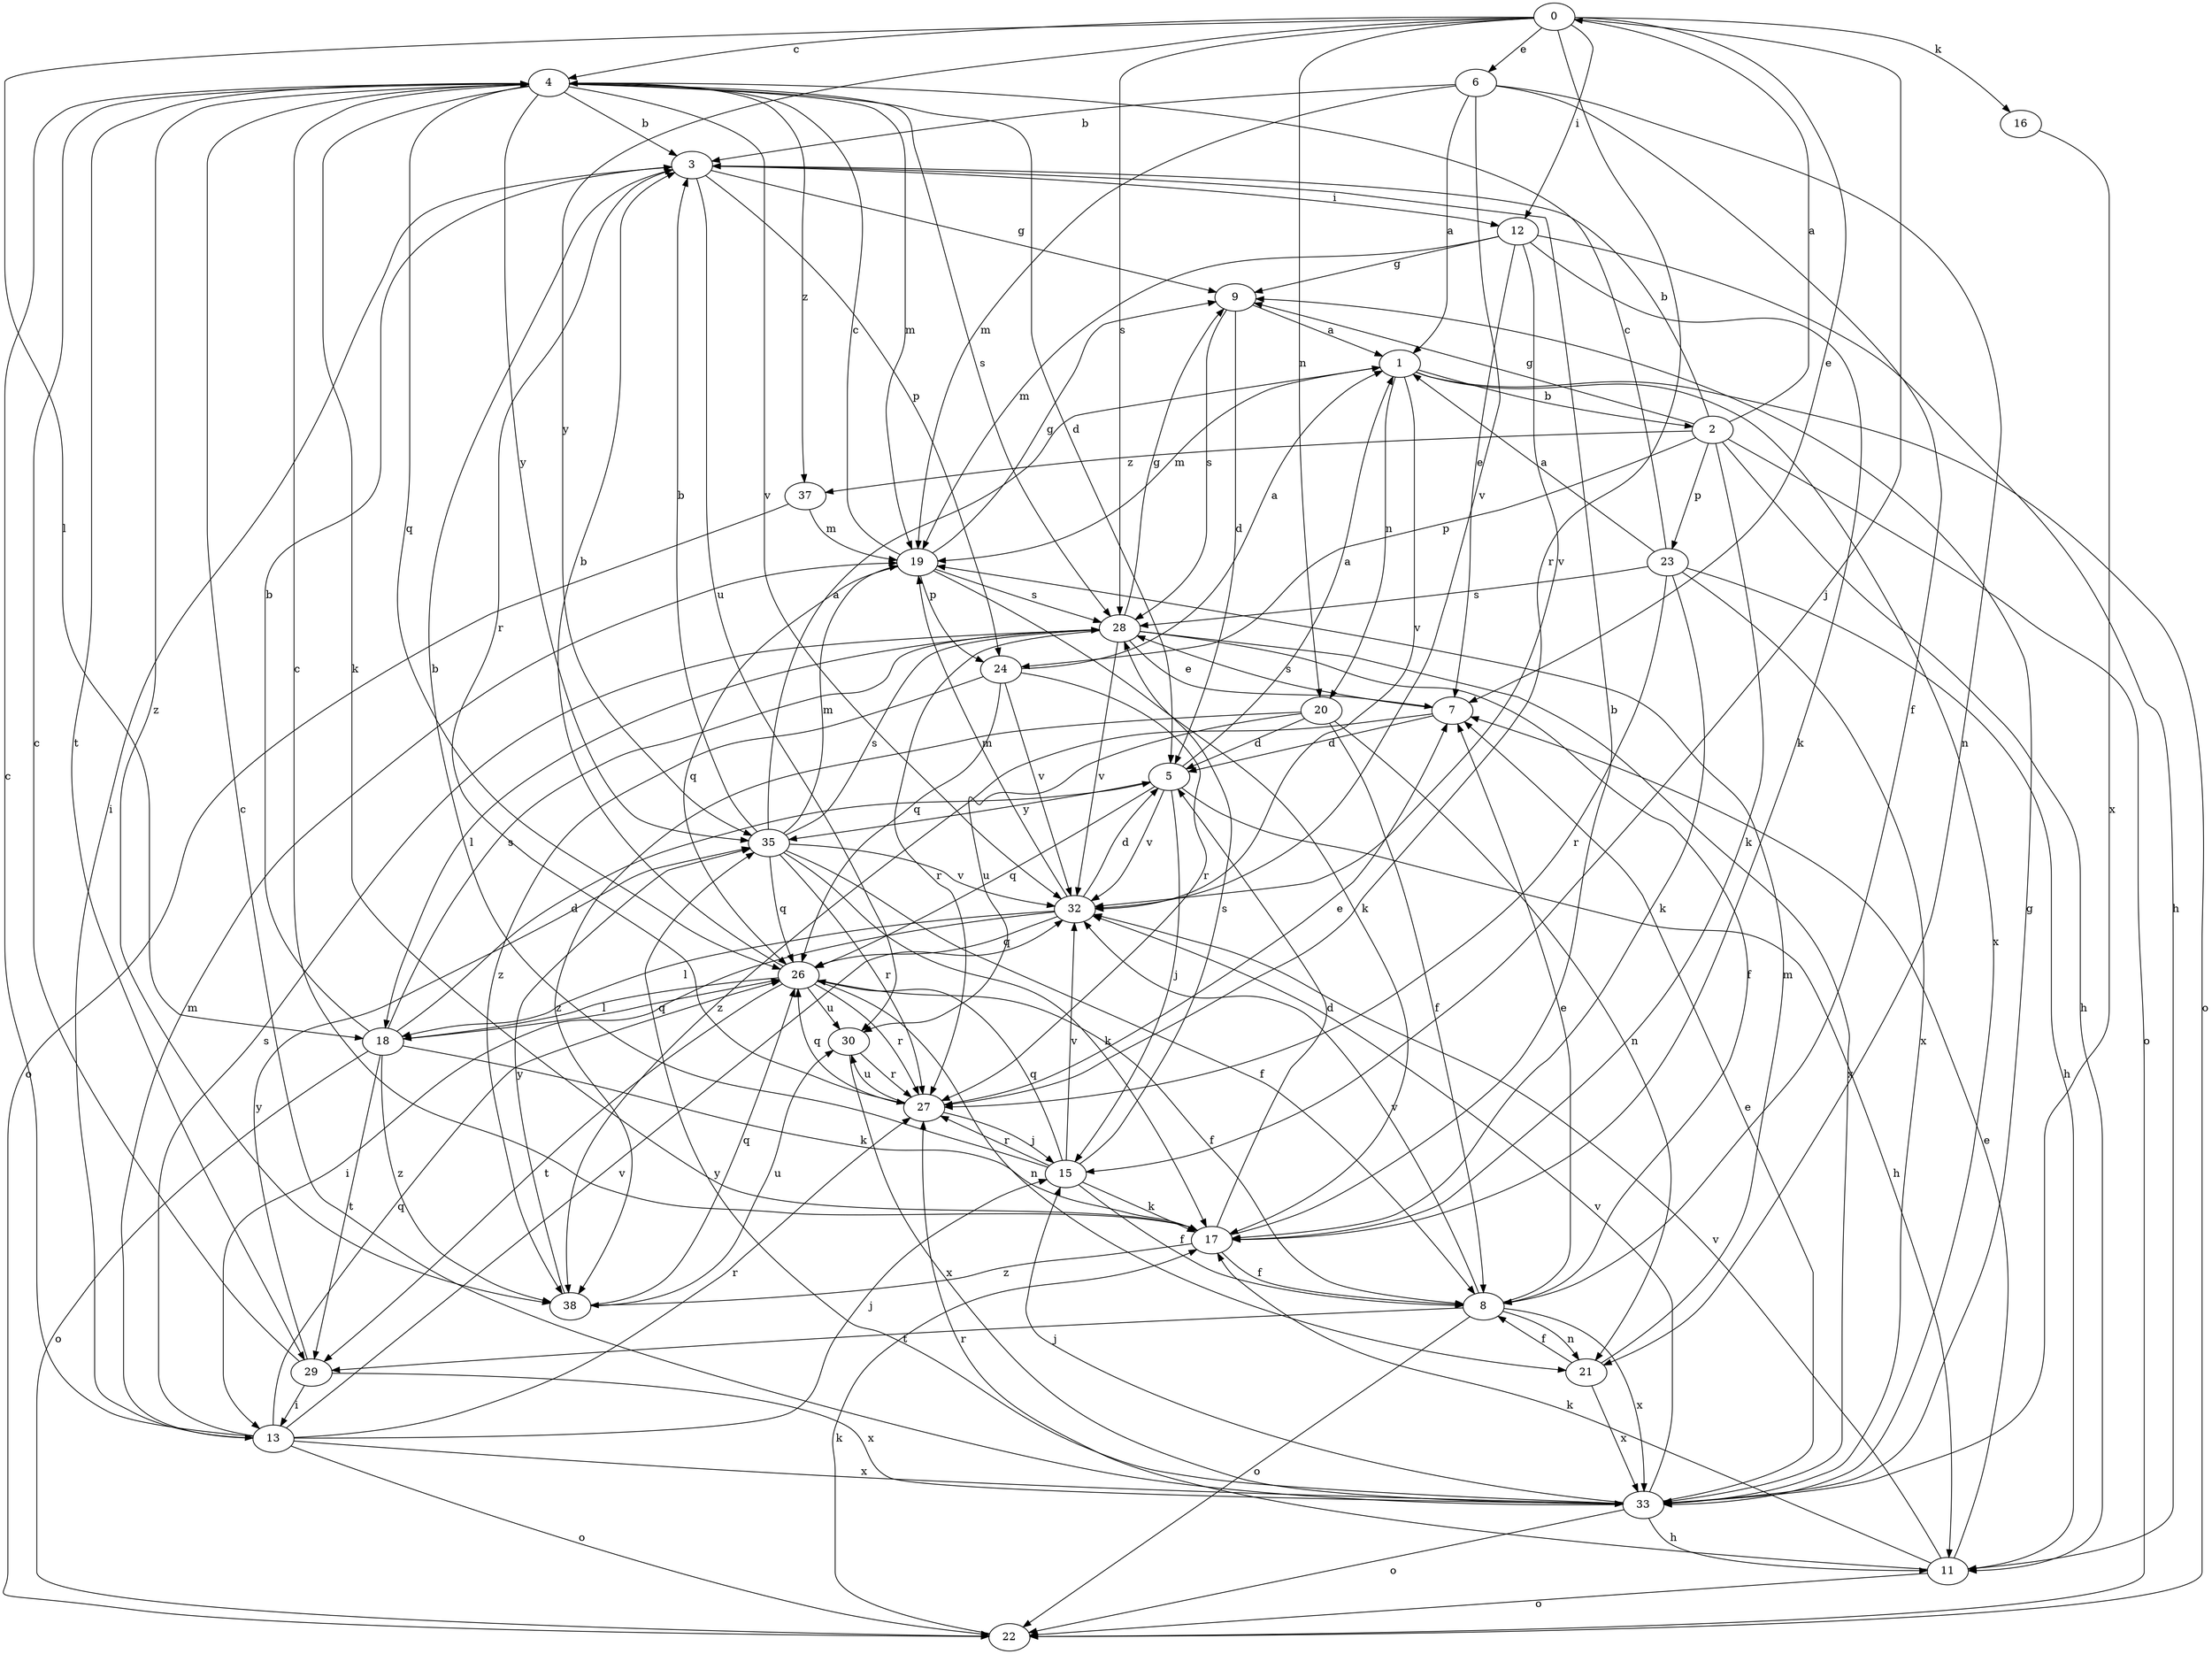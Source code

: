 strict digraph  {
0;
1;
2;
3;
4;
5;
6;
7;
8;
9;
11;
12;
13;
15;
16;
17;
18;
19;
20;
21;
22;
23;
24;
26;
27;
28;
29;
30;
32;
33;
35;
37;
38;
0 -> 4  [label=c];
0 -> 6  [label=e];
0 -> 7  [label=e];
0 -> 12  [label=i];
0 -> 15  [label=j];
0 -> 16  [label=k];
0 -> 18  [label=l];
0 -> 20  [label=n];
0 -> 27  [label=r];
0 -> 28  [label=s];
0 -> 35  [label=y];
1 -> 2  [label=b];
1 -> 19  [label=m];
1 -> 20  [label=n];
1 -> 22  [label=o];
1 -> 32  [label=v];
1 -> 33  [label=x];
2 -> 0  [label=a];
2 -> 3  [label=b];
2 -> 9  [label=g];
2 -> 11  [label=h];
2 -> 17  [label=k];
2 -> 22  [label=o];
2 -> 23  [label=p];
2 -> 24  [label=p];
2 -> 37  [label=z];
3 -> 9  [label=g];
3 -> 12  [label=i];
3 -> 13  [label=i];
3 -> 24  [label=p];
3 -> 27  [label=r];
3 -> 30  [label=u];
4 -> 3  [label=b];
4 -> 5  [label=d];
4 -> 17  [label=k];
4 -> 19  [label=m];
4 -> 26  [label=q];
4 -> 28  [label=s];
4 -> 29  [label=t];
4 -> 32  [label=v];
4 -> 35  [label=y];
4 -> 37  [label=z];
4 -> 38  [label=z];
5 -> 1  [label=a];
5 -> 11  [label=h];
5 -> 15  [label=j];
5 -> 26  [label=q];
5 -> 32  [label=v];
5 -> 35  [label=y];
6 -> 1  [label=a];
6 -> 3  [label=b];
6 -> 8  [label=f];
6 -> 19  [label=m];
6 -> 21  [label=n];
6 -> 32  [label=v];
7 -> 5  [label=d];
7 -> 28  [label=s];
7 -> 38  [label=z];
8 -> 7  [label=e];
8 -> 21  [label=n];
8 -> 22  [label=o];
8 -> 29  [label=t];
8 -> 32  [label=v];
8 -> 33  [label=x];
9 -> 1  [label=a];
9 -> 5  [label=d];
9 -> 28  [label=s];
11 -> 7  [label=e];
11 -> 17  [label=k];
11 -> 22  [label=o];
11 -> 27  [label=r];
11 -> 32  [label=v];
12 -> 7  [label=e];
12 -> 9  [label=g];
12 -> 11  [label=h];
12 -> 17  [label=k];
12 -> 19  [label=m];
12 -> 32  [label=v];
13 -> 4  [label=c];
13 -> 15  [label=j];
13 -> 19  [label=m];
13 -> 22  [label=o];
13 -> 26  [label=q];
13 -> 27  [label=r];
13 -> 28  [label=s];
13 -> 32  [label=v];
13 -> 33  [label=x];
15 -> 3  [label=b];
15 -> 8  [label=f];
15 -> 17  [label=k];
15 -> 26  [label=q];
15 -> 27  [label=r];
15 -> 28  [label=s];
15 -> 32  [label=v];
16 -> 33  [label=x];
17 -> 3  [label=b];
17 -> 4  [label=c];
17 -> 5  [label=d];
17 -> 8  [label=f];
17 -> 38  [label=z];
18 -> 3  [label=b];
18 -> 5  [label=d];
18 -> 17  [label=k];
18 -> 22  [label=o];
18 -> 26  [label=q];
18 -> 28  [label=s];
18 -> 29  [label=t];
18 -> 38  [label=z];
19 -> 4  [label=c];
19 -> 9  [label=g];
19 -> 17  [label=k];
19 -> 24  [label=p];
19 -> 26  [label=q];
19 -> 28  [label=s];
20 -> 5  [label=d];
20 -> 8  [label=f];
20 -> 21  [label=n];
20 -> 30  [label=u];
20 -> 38  [label=z];
21 -> 8  [label=f];
21 -> 19  [label=m];
21 -> 33  [label=x];
22 -> 17  [label=k];
23 -> 1  [label=a];
23 -> 4  [label=c];
23 -> 11  [label=h];
23 -> 17  [label=k];
23 -> 27  [label=r];
23 -> 28  [label=s];
23 -> 33  [label=x];
24 -> 1  [label=a];
24 -> 26  [label=q];
24 -> 27  [label=r];
24 -> 32  [label=v];
24 -> 38  [label=z];
26 -> 3  [label=b];
26 -> 8  [label=f];
26 -> 18  [label=l];
26 -> 21  [label=n];
26 -> 27  [label=r];
26 -> 29  [label=t];
26 -> 30  [label=u];
27 -> 7  [label=e];
27 -> 15  [label=j];
27 -> 26  [label=q];
27 -> 30  [label=u];
28 -> 7  [label=e];
28 -> 8  [label=f];
28 -> 9  [label=g];
28 -> 18  [label=l];
28 -> 27  [label=r];
28 -> 32  [label=v];
28 -> 33  [label=x];
29 -> 4  [label=c];
29 -> 13  [label=i];
29 -> 33  [label=x];
29 -> 35  [label=y];
30 -> 27  [label=r];
30 -> 33  [label=x];
32 -> 5  [label=d];
32 -> 13  [label=i];
32 -> 18  [label=l];
32 -> 19  [label=m];
32 -> 26  [label=q];
33 -> 4  [label=c];
33 -> 7  [label=e];
33 -> 9  [label=g];
33 -> 11  [label=h];
33 -> 15  [label=j];
33 -> 22  [label=o];
33 -> 32  [label=v];
33 -> 35  [label=y];
35 -> 1  [label=a];
35 -> 3  [label=b];
35 -> 8  [label=f];
35 -> 17  [label=k];
35 -> 19  [label=m];
35 -> 26  [label=q];
35 -> 27  [label=r];
35 -> 28  [label=s];
35 -> 32  [label=v];
37 -> 19  [label=m];
37 -> 22  [label=o];
38 -> 26  [label=q];
38 -> 30  [label=u];
38 -> 35  [label=y];
}
